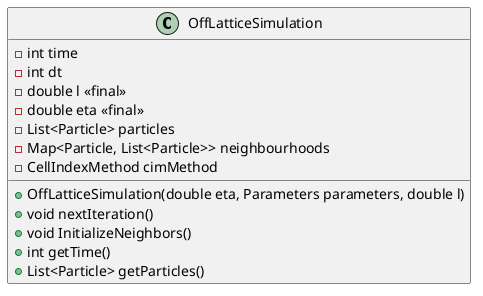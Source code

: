 @startuml
class OffLatticeSimulation{
-int time
-int dt
-double l <<final>>
-double eta <<final>>
-List<Particle> particles
-Map<Particle, List<Particle>> neighbourhoods
-CellIndexMethod cimMethod

+OffLatticeSimulation(double eta, Parameters parameters, double l)
+void nextIteration()
+void InitializeNeighbors()
+int getTime()
+List<Particle> getParticles()
}


@enduml